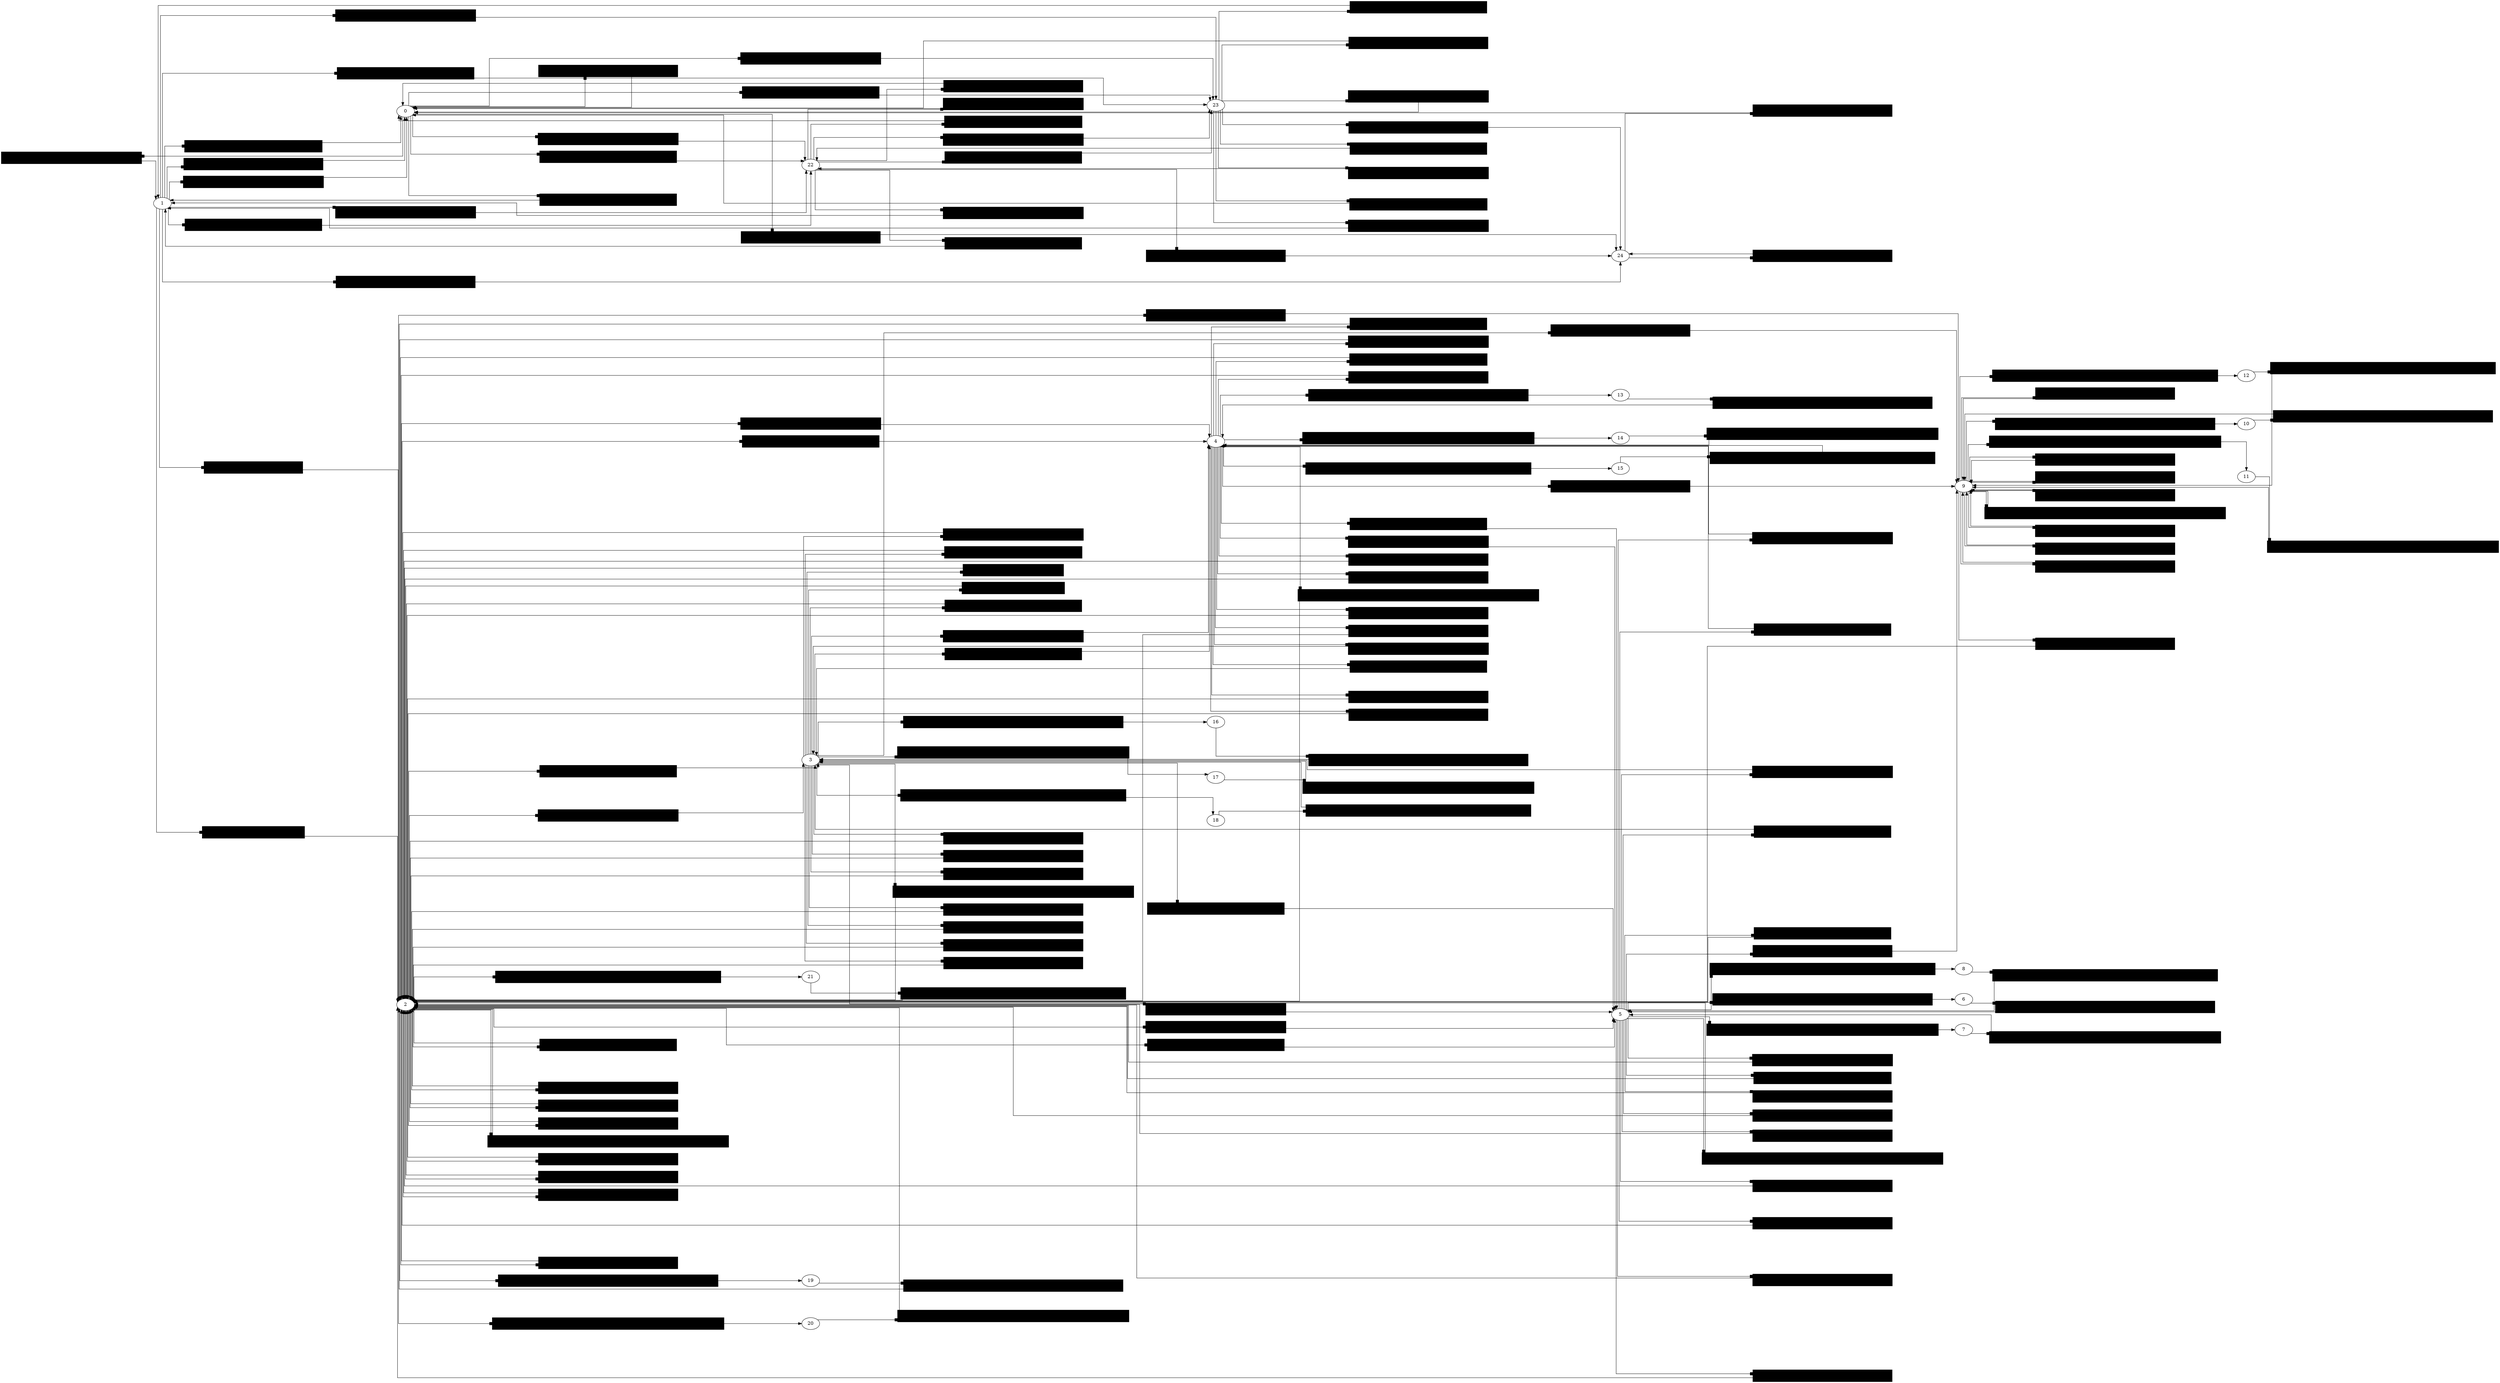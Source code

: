 digraph G {

	rankdir="LR";
	splines=ortho;

	E0 [label="'click' on '#root div._2qavttz8u […] d.selection.dropdown'", shape="box", style="filled", fillcolor="#000000", fontcolor="#000000"];
	0 -> E0 [arrowhead="box"];
	E0 -> 1;

	E1 [label="'click' on '#root div._2qavttz8u […] t.ui i.dropdown.icon'", shape="box", style="filled", fillcolor="#000000", fontcolor="#000000"];
	0 -> E1 [arrowhead="box"];
	E1 -> 1;

	E2 [label="'click' on '#root div._2qavttz8u […] d.selection.dropdown'", shape="box", style="filled", fillcolor="#000000", fontcolor="#000000"];
	0 -> E2 [arrowhead="box"];
	E2 -> 22;

	E3 [label="'click' on '#root div._2qavttz8u […] t.ui i.dropdown.icon'", shape="box", style="filled", fillcolor="#000000", fontcolor="#000000"];
	0 -> E3 [arrowhead="box"];
	E3 -> 22;

	E4 [label="'click' on '#root div._2qavttz8u […] d.selection.dropdown'", shape="box", style="filled", fillcolor="#000000", fontcolor="#000000"];
	0 -> E4 [arrowhead="box"];
	E4 -> 23;

	E5 [label="'click' on '#root div._2qavttz8u […] t.ui i.dropdown.icon'", shape="box", style="filled", fillcolor="#000000", fontcolor="#000000"];
	0 -> E5 [arrowhead="box"];
	E5 -> 23;

	E6 [label="'click' on '#root div._2qavttz8u […] tted.toggle.checkbox'", shape="box", style="filled", fillcolor="#000000", fontcolor="#000000"];
	0 -> E6 [arrowhead="box"];
	E6 -> 24;

	E7 [label="'click' on '#root div._2qavttz8u […] tted.toggle.checkbox'", shape="box", style="filled", fillcolor="#000000", fontcolor="#000000"];
	0 -> E7 [arrowhead="box"];
	E7 -> 0;

	E8 [label="'click' on '#root div._2qavttz8u […] d.selection.dropdown'", shape="box", style="filled", fillcolor="#000000", fontcolor="#000000"];
	1 -> E8 [arrowhead="box"];
	E8 -> 0;

	E9 [label="'click' on '#root div._2qavttz8u […] e.ui i.dropdown.icon'", shape="box", style="filled", fillcolor="#000000", fontcolor="#000000"];
	1 -> E9 [arrowhead="box"];
	E9 -> 0;

	E10 [label="'click' on '#cl3lujggq003i3460e98mg94z'", shape="box", style="filled", fillcolor="#000000", fontcolor="#000000"];
	1 -> E10 [arrowhead="box"];
	E10 -> 2;

	E11 [label="'click' on '#cl3lujghh007934603u6tiybj'", shape="box", style="filled", fillcolor="#000000", fontcolor="#000000"];
	1 -> E11 [arrowhead="box"];
	E11 -> 2;

	E12 [label="'click' on '#root div._2qavttz8u […] d.selection.dropdown'", shape="box", style="filled", fillcolor="#000000", fontcolor="#000000"];
	1 -> E12 [arrowhead="box"];
	E12 -> 22;

	E13 [label="'click' on '#root div._2qavttz8u […] t.ui i.dropdown.icon'", shape="box", style="filled", fillcolor="#000000", fontcolor="#000000"];
	1 -> E13 [arrowhead="box"];
	E13 -> 22;

	E14 [label="'click' on '#root div._2qavttz8u […] d.selection.dropdown'", shape="box", style="filled", fillcolor="#000000", fontcolor="#000000"];
	1 -> E14 [arrowhead="box"];
	E14 -> 23;

	E15 [label="'click' on '#root div._2qavttz8u […] t.ui i.dropdown.icon'", shape="box", style="filled", fillcolor="#000000", fontcolor="#000000"];
	1 -> E15 [arrowhead="box"];
	E15 -> 23;

	E16 [label="'click' on '#root div._2qavttz8u […] tted.toggle.checkbox'", shape="box", style="filled", fillcolor="#000000", fontcolor="#000000"];
	1 -> E16 [arrowhead="box"];
	E16 -> 24;

	E17 [label="'click' on '#root div._2qavttz8u […] tted.toggle.checkbox'", shape="box", style="filled", fillcolor="#000000", fontcolor="#000000"];
	1 -> E17 [arrowhead="box"];
	E17 -> 0;

	E18 [label="'click' on '#root div._2qavttz8u […] d.selection.dropdown'", shape="box", style="filled", fillcolor="#000000", fontcolor="#000000"];
	2 -> E18 [arrowhead="box"];
	E18 -> 3;

	E19 [label="'click' on '#root div._2qavttz8u […] t.ui i.dropdown.icon'", shape="box", style="filled", fillcolor="#000000", fontcolor="#000000"];
	2 -> E19 [arrowhead="box"];
	E19 -> 3;

	E20 [label="'click' on '#root div._2qavttz8u […] left.attached.button'", shape="box", style="filled", fillcolor="#000000", fontcolor="#000000"];
	2 -> E20 [arrowhead="box"];
	E20 -> 2;

	E21 [label="'click' on '#root div._2qavttz8u […] d.selection.dropdown'", shape="box", style="filled", fillcolor="#000000", fontcolor="#000000"];
	2 -> E21 [arrowhead="box"];
	E21 -> 4;

	E22 [label="'click' on '#root div._2qavttz8u […] t.ui i.dropdown.icon'", shape="box", style="filled", fillcolor="#000000", fontcolor="#000000"];
	2 -> E22 [arrowhead="box"];
	E22 -> 4;

	E23 [label="'click' on '#root div._2qavttz8u […] d.selection.dropdown'", shape="box", style="filled", fillcolor="#000000", fontcolor="#000000"];
	2 -> E23 [arrowhead="box"];
	E23 -> 5;

	E24 [label="'click' on '#root div._2qavttz8u […] t.ui i.dropdown.icon'", shape="box", style="filled", fillcolor="#000000", fontcolor="#000000"];
	2 -> E24 [arrowhead="box"];
	E24 -> 5;

	E25 [label="'click' on '#root div._2qavttz8u […] avigator-module-Icon'", shape="box", style="filled", fillcolor="#000000", fontcolor="#000000"];
	2 -> E25 [arrowhead="box"];
	E25 -> 2;

	E26 [label="'click' on '#root div._2qavttz8u […] avigator-module-Icon'", shape="box", style="filled", fillcolor="#000000", fontcolor="#000000"];
	2 -> E26 [arrowhead="box"];
	E26 -> 2;

	E27 [label="'click' on '#root div._2qavttz8u […] avigator-module-Icon'", shape="box", style="filled", fillcolor="#000000", fontcolor="#000000"];
	2 -> E27 [arrowhead="box"];
	E27 -> 2;

	E28 [label="'mousedown' on '#brush-panel svg g'='svg'][1]/*[name()='g'][2]/*[name()='svg'][1]/*[name()='g'][1])", shape="box", style="filled", fillcolor="#000000", fontcolor="#000000"];
	2 -> E28 [arrowhead="box"];
	E28 -> 2;

	E29 [label="'click' on '#root div._2qavttz8u […] avigator-module-Icon'", shape="box", style="filled", fillcolor="#000000", fontcolor="#000000"];
	2 -> E29 [arrowhead="box"];
	E29 -> 2;

	E30 [label="'click' on '#root div._2qavttz8u […] avigator-module-Icon'", shape="box", style="filled", fillcolor="#000000", fontcolor="#000000"];
	2 -> E30 [arrowhead="box"];
	E30 -> 2;

	E31 [label="'click' on '#root div._2qavttz8u […] avigator-module-Icon'", shape="box", style="filled", fillcolor="#000000", fontcolor="#000000"];
	2 -> E31 [arrowhead="box"];
	E31 -> 2;

	E32 [label="'mouseenter' on '#hierarchy svg.funcs-svg g'='svg'][1]/*[name()='svg'][1]/*[name()='g'][1])", shape="box", style="filled", fillcolor="#000000", fontcolor="#000000"];
	2 -> E32 [arrowhead="box"];
	E32 -> 19;

	E33 [label="'mouseenter' on '#hierarchy svg.categories-svg g'='svg'][1]/*[name()='svg'][2]/*[name()='g'][1])", shape="box", style="filled", fillcolor="#000000", fontcolor="#000000"];
	2 -> E33 [arrowhead="box"];
	E33 -> 20;

	E34 [label="'mouseenter' on '#hierarchy svg.subcats-svg g'='svg'][1]/*[name()='svg'][3]/*[name()='g'][1])", shape="box", style="filled", fillcolor="#000000", fontcolor="#000000"];
	2 -> E34 [arrowhead="box"];
	E34 -> 21;

	E35 [label="'click' on '#root div._2qavttz8u […] tted.toggle.checkbox'", shape="box", style="filled", fillcolor="#000000", fontcolor="#000000"];
	2 -> E35 [arrowhead="box"];
	E35 -> 9;

	E36 [label="'click' on '#root div._2qavttz8u […] tted.toggle.checkbox'", shape="box", style="filled", fillcolor="#000000", fontcolor="#000000"];
	2 -> E36 [arrowhead="box"];
	E36 -> 2;

	E37 [label="'click' on '#root div._2qavttz8u […] d.selection.dropdown'", shape="box", style="filled", fillcolor="#000000", fontcolor="#000000"];
	3 -> E37 [arrowhead="box"];
	E37 -> 2;

	E38 [label="'click' on '#root div._2qavttz8u […] e.ui i.dropdown.icon'", shape="box", style="filled", fillcolor="#000000", fontcolor="#000000"];
	3 -> E38 [arrowhead="box"];
	E38 -> 2;

	E39 [label="'click' on '#cl3luk2y6003i3460ht8a89yy'", shape="box", style="filled", fillcolor="#000000", fontcolor="#000000"];
	3 -> E39 [arrowhead="box"];
	E39 -> 2;

	E40 [label="'click' on '#cl3luk2yx00793460q4wl4qqc'", shape="box", style="filled", fillcolor="#000000", fontcolor="#000000"];
	3 -> E40 [arrowhead="box"];
	E40 -> 2;

	E41 [label="'click' on '#root div._2qavttz8u […] left.attached.button'", shape="box", style="filled", fillcolor="#000000", fontcolor="#000000"];
	3 -> E41 [arrowhead="box"];
	E41 -> 2;

	E42 [label="'click' on '#root div._2qavttz8u […] d.selection.dropdown'", shape="box", style="filled", fillcolor="#000000", fontcolor="#000000"];
	3 -> E42 [arrowhead="box"];
	E42 -> 4;

	E43 [label="'click' on '#root div._2qavttz8u […] t.ui i.dropdown.icon'", shape="box", style="filled", fillcolor="#000000", fontcolor="#000000"];
	3 -> E43 [arrowhead="box"];
	E43 -> 4;

	E44 [label="'click' on '#root div._2qavttz8u […] d.selection.dropdown'", shape="box", style="filled", fillcolor="#000000", fontcolor="#000000"];
	3 -> E44 [arrowhead="box"];
	E44 -> 5;

	E45 [label="'click' on '#root div._2qavttz8u […] t.ui i.dropdown.icon'", shape="box", style="filled", fillcolor="#000000", fontcolor="#000000"];
	3 -> E45 [arrowhead="box"];
	E45 -> 5;

	E46 [label="'click' on '#root div._2qavttz8u […] avigator-module-Icon'", shape="box", style="filled", fillcolor="#000000", fontcolor="#000000"];
	3 -> E46 [arrowhead="box"];
	E46 -> 2;

	E47 [label="'click' on '#root div._2qavttz8u […] avigator-module-Icon'", shape="box", style="filled", fillcolor="#000000", fontcolor="#000000"];
	3 -> E47 [arrowhead="box"];
	E47 -> 2;

	E48 [label="'click' on '#root div._2qavttz8u […] avigator-module-Icon'", shape="box", style="filled", fillcolor="#000000", fontcolor="#000000"];
	3 -> E48 [arrowhead="box"];
	E48 -> 2;

	E49 [label="'mousedown' on '#brush-panel svg g'='svg'][1]/*[name()='g'][2]/*[name()='svg'][1]/*[name()='g'][1])", shape="box", style="filled", fillcolor="#000000", fontcolor="#000000"];
	3 -> E49 [arrowhead="box"];
	E49 -> 2;

	E50 [label="'click' on '#root div._2qavttz8u […] avigator-module-Icon'", shape="box", style="filled", fillcolor="#000000", fontcolor="#000000"];
	3 -> E50 [arrowhead="box"];
	E50 -> 2;

	E51 [label="'click' on '#root div._2qavttz8u […] avigator-module-Icon'", shape="box", style="filled", fillcolor="#000000", fontcolor="#000000"];
	3 -> E51 [arrowhead="box"];
	E51 -> 2;

	E52 [label="'click' on '#root div._2qavttz8u […] avigator-module-Icon'", shape="box", style="filled", fillcolor="#000000", fontcolor="#000000"];
	3 -> E52 [arrowhead="box"];
	E52 -> 2;

	E53 [label="'mouseenter' on '#hierarchy svg.funcs-svg g'='svg'][1]/*[name()='svg'][1]/*[name()='g'][1])", shape="box", style="filled", fillcolor="#000000", fontcolor="#000000"];
	3 -> E53 [arrowhead="box"];
	E53 -> 16;

	E54 [label="'mouseenter' on '#hierarchy svg.categories-svg g'='svg'][1]/*[name()='svg'][2]/*[name()='g'][1])", shape="box", style="filled", fillcolor="#000000", fontcolor="#000000"];
	3 -> E54 [arrowhead="box"];
	E54 -> 17;

	E55 [label="'mouseenter' on '#hierarchy svg.subcats-svg g'='svg'][1]/*[name()='svg'][3]/*[name()='g'][1])", shape="box", style="filled", fillcolor="#000000", fontcolor="#000000"];
	3 -> E55 [arrowhead="box"];
	E55 -> 18;

	E56 [label="'click' on '#root div._2qavttz8u […] tted.toggle.checkbox'", shape="box", style="filled", fillcolor="#000000", fontcolor="#000000"];
	3 -> E56 [arrowhead="box"];
	E56 -> 9;

	E57 [label="'click' on '#root div._2qavttz8u […] tted.toggle.checkbox'", shape="box", style="filled", fillcolor="#000000", fontcolor="#000000"];
	3 -> E57 [arrowhead="box"];
	E57 -> 2;

	E58 [label="'click' on '#root div._2qavttz8u […] d.selection.dropdown'", shape="box", style="filled", fillcolor="#000000", fontcolor="#000000"];
	4 -> E58 [arrowhead="box"];
	E58 -> 3;

	E59 [label="'click' on '#root div._2qavttz8u […] t.ui i.dropdown.icon'", shape="box", style="filled", fillcolor="#000000", fontcolor="#000000"];
	4 -> E59 [arrowhead="box"];
	E59 -> 3;

	E60 [label="'click' on '#root div._2qavttz8u […] left.attached.button'", shape="box", style="filled", fillcolor="#000000", fontcolor="#000000"];
	4 -> E60 [arrowhead="box"];
	E60 -> 2;

	E61 [label="'click' on '#root div._2qavttz8u […] d.selection.dropdown'", shape="box", style="filled", fillcolor="#000000", fontcolor="#000000"];
	4 -> E61 [arrowhead="box"];
	E61 -> 2;

	E62 [label="'click' on '#root div._2qavttz8u […] e.ui i.dropdown.icon'", shape="box", style="filled", fillcolor="#000000", fontcolor="#000000"];
	4 -> E62 [arrowhead="box"];
	E62 -> 2;

	E63 [label="'click' on '#root div._2qavttz8u […] d.selection.dropdown'", shape="box", style="filled", fillcolor="#000000", fontcolor="#000000"];
	4 -> E63 [arrowhead="box"];
	E63 -> 5;

	E64 [label="'click' on '#root div._2qavttz8u […] t.ui i.dropdown.icon'", shape="box", style="filled", fillcolor="#000000", fontcolor="#000000"];
	4 -> E64 [arrowhead="box"];
	E64 -> 5;

	E65 [label="'click' on '#root div._2qavttz8u […] avigator-module-Icon'", shape="box", style="filled", fillcolor="#000000", fontcolor="#000000"];
	4 -> E65 [arrowhead="box"];
	E65 -> 2;

	E66 [label="'click' on '#root div._2qavttz8u […] avigator-module-Icon'", shape="box", style="filled", fillcolor="#000000", fontcolor="#000000"];
	4 -> E66 [arrowhead="box"];
	E66 -> 2;

	E67 [label="'click' on '#root div._2qavttz8u […] avigator-module-Icon'", shape="box", style="filled", fillcolor="#000000", fontcolor="#000000"];
	4 -> E67 [arrowhead="box"];
	E67 -> 2;

	E68 [label="'mousedown' on '#brush-panel svg g'='svg'][1]/*[name()='g'][2]/*[name()='svg'][1]/*[name()='g'][1])", shape="box", style="filled", fillcolor="#000000", fontcolor="#000000"];
	4 -> E68 [arrowhead="box"];
	E68 -> 2;

	E69 [label="'click' on '#root div._2qavttz8u […] avigator-module-Icon'", shape="box", style="filled", fillcolor="#000000", fontcolor="#000000"];
	4 -> E69 [arrowhead="box"];
	E69 -> 2;

	E70 [label="'click' on '#root div._2qavttz8u […] avigator-module-Icon'", shape="box", style="filled", fillcolor="#000000", fontcolor="#000000"];
	4 -> E70 [arrowhead="box"];
	E70 -> 2;

	E71 [label="'click' on '#root div._2qavttz8u […] avigator-module-Icon'", shape="box", style="filled", fillcolor="#000000", fontcolor="#000000"];
	4 -> E71 [arrowhead="box"];
	E71 -> 2;

	E72 [label="'mouseenter' on '#hierarchy svg.funcs-svg g'='svg'][1]/*[name()='svg'][1]/*[name()='g'][1])", shape="box", style="filled", fillcolor="#000000", fontcolor="#000000"];
	4 -> E72 [arrowhead="box"];
	E72 -> 13;

	E73 [label="'mouseenter' on '#hierarchy svg.categories-svg g'='svg'][1]/*[name()='svg'][2]/*[name()='g'][1])", shape="box", style="filled", fillcolor="#000000", fontcolor="#000000"];
	4 -> E73 [arrowhead="box"];
	E73 -> 14;

	E74 [label="'mouseenter' on '#hierarchy svg.subcats-svg g'='svg'][1]/*[name()='svg'][3]/*[name()='g'][1])", shape="box", style="filled", fillcolor="#000000", fontcolor="#000000"];
	4 -> E74 [arrowhead="box"];
	E74 -> 15;

	E75 [label="'click' on '#root div._2qavttz8u […] tted.toggle.checkbox'", shape="box", style="filled", fillcolor="#000000", fontcolor="#000000"];
	4 -> E75 [arrowhead="box"];
	E75 -> 9;

	E76 [label="'click' on '#root div._2qavttz8u […] tted.toggle.checkbox'", shape="box", style="filled", fillcolor="#000000", fontcolor="#000000"];
	4 -> E76 [arrowhead="box"];
	E76 -> 2;

	E77 [label="'click' on '#root div._2qavttz8u […] d.selection.dropdown'", shape="box", style="filled", fillcolor="#000000", fontcolor="#000000"];
	5 -> E77 [arrowhead="box"];
	E77 -> 3;

	E78 [label="'click' on '#root div._2qavttz8u […] t.ui i.dropdown.icon'", shape="box", style="filled", fillcolor="#000000", fontcolor="#000000"];
	5 -> E78 [arrowhead="box"];
	E78 -> 3;

	E79 [label="'click' on '#root div._2qavttz8u […] left.attached.button'", shape="box", style="filled", fillcolor="#000000", fontcolor="#000000"];
	5 -> E79 [arrowhead="box"];
	E79 -> 2;

	E80 [label="'click' on '#root div._2qavttz8u […] d.selection.dropdown'", shape="box", style="filled", fillcolor="#000000", fontcolor="#000000"];
	5 -> E80 [arrowhead="box"];
	E80 -> 4;

	E81 [label="'click' on '#root div._2qavttz8u […] t.ui i.dropdown.icon'", shape="box", style="filled", fillcolor="#000000", fontcolor="#000000"];
	5 -> E81 [arrowhead="box"];
	E81 -> 4;

	E82 [label="'click' on '#root div._2qavttz8u […] d.selection.dropdown'", shape="box", style="filled", fillcolor="#000000", fontcolor="#000000"];
	5 -> E82 [arrowhead="box"];
	E82 -> 2;

	E83 [label="'click' on '#root div._2qavttz8u […] e.ui i.dropdown.icon'", shape="box", style="filled", fillcolor="#000000", fontcolor="#000000"];
	5 -> E83 [arrowhead="box"];
	E83 -> 2;

	E84 [label="'click' on '#root div._2qavttz8u […] avigator-module-Icon'", shape="box", style="filled", fillcolor="#000000", fontcolor="#000000"];
	5 -> E84 [arrowhead="box"];
	E84 -> 2;

	E85 [label="'click' on '#root div._2qavttz8u […] avigator-module-Icon'", shape="box", style="filled", fillcolor="#000000", fontcolor="#000000"];
	5 -> E85 [arrowhead="box"];
	E85 -> 2;

	E86 [label="'click' on '#root div._2qavttz8u […] avigator-module-Icon'", shape="box", style="filled", fillcolor="#000000", fontcolor="#000000"];
	5 -> E86 [arrowhead="box"];
	E86 -> 2;

	E87 [label="'mousedown' on '#brush-panel svg g'='svg'][1]/*[name()='g'][2]/*[name()='svg'][1]/*[name()='g'][1])", shape="box", style="filled", fillcolor="#000000", fontcolor="#000000"];
	5 -> E87 [arrowhead="box"];
	E87 -> 2;

	E88 [label="'click' on '#root div._2qavttz8u […] avigator-module-Icon'", shape="box", style="filled", fillcolor="#000000", fontcolor="#000000"];
	5 -> E88 [arrowhead="box"];
	E88 -> 2;

	E89 [label="'click' on '#root div._2qavttz8u […] avigator-module-Icon'", shape="box", style="filled", fillcolor="#000000", fontcolor="#000000"];
	5 -> E89 [arrowhead="box"];
	E89 -> 2;

	E90 [label="'click' on '#root div._2qavttz8u […] avigator-module-Icon'", shape="box", style="filled", fillcolor="#000000", fontcolor="#000000"];
	5 -> E90 [arrowhead="box"];
	E90 -> 2;

	E91 [label="'mouseenter' on '#hierarchy svg.funcs-svg g'='svg'][1]/*[name()='svg'][1]/*[name()='g'][1])", shape="box", style="filled", fillcolor="#000000", fontcolor="#000000"];
	5 -> E91 [arrowhead="box"];
	E91 -> 6;

	E92 [label="'mouseenter' on '#hierarchy svg.categories-svg g'='svg'][1]/*[name()='svg'][2]/*[name()='g'][1])", shape="box", style="filled", fillcolor="#000000", fontcolor="#000000"];
	5 -> E92 [arrowhead="box"];
	E92 -> 7;

	E93 [label="'mouseenter' on '#hierarchy svg.subcats-svg g'='svg'][1]/*[name()='svg'][3]/*[name()='g'][1])", shape="box", style="filled", fillcolor="#000000", fontcolor="#000000"];
	5 -> E93 [arrowhead="box"];
	E93 -> 8;

	E94 [label="'click' on '#root div._2qavttz8u […] tted.toggle.checkbox'", shape="box", style="filled", fillcolor="#000000", fontcolor="#000000"];
	5 -> E94 [arrowhead="box"];
	E94 -> 9;

	E95 [label="'click' on '#root div._2qavttz8u […] tted.toggle.checkbox'", shape="box", style="filled", fillcolor="#000000", fontcolor="#000000"];
	5 -> E95 [arrowhead="box"];
	E95 -> 2;

	E96 [label="'mouseleave' on '#hierarchy svg.funcs-svg g'='svg'][1]/*[name()='svg'][1]/*[name()='g'][1])", shape="box", style="filled", fillcolor="#000000", fontcolor="#000000"];
	6 -> E96 [arrowhead="box"];
	E96 -> 5;

	E97 [label="'mouseleave' on '#hierarchy svg.categories-svg g'='svg'][1]/*[name()='svg'][2]/*[name()='g'][1])", shape="box", style="filled", fillcolor="#000000", fontcolor="#000000"];
	7 -> E97 [arrowhead="box"];
	E97 -> 5;

	E98 [label="'mouseleave' on '#hierarchy svg.subcats-svg g'='svg'][1]/*[name()='svg'][3]/*[name()='g'][1])", shape="box", style="filled", fillcolor="#000000", fontcolor="#000000"];
	8 -> E98 [arrowhead="box"];
	E98 -> 5;

	E99 [label="'click' on '#root div._2qavttz8u […] avigator-module-Icon'", shape="box", style="filled", fillcolor="#000000", fontcolor="#000000"];
	9 -> E99 [arrowhead="box"];
	E99 -> 9;

	E100 [label="'click' on '#root div._2qavttz8u […] avigator-module-Icon'", shape="box", style="filled", fillcolor="#000000", fontcolor="#000000"];
	9 -> E100 [arrowhead="box"];
	E100 -> 9;

	E101 [label="'click' on '#root div._2qavttz8u […] avigator-module-Icon'", shape="box", style="filled", fillcolor="#000000", fontcolor="#000000"];
	9 -> E101 [arrowhead="box"];
	E101 -> 9;

	E102 [label="'mousedown' on '#brush-panel svg g'='svg'][1]/*[name()='g'][2]/*[name()='svg'][1]/*[name()='g'][1])", shape="box", style="filled", fillcolor="#000000", fontcolor="#000000"];
	9 -> E102 [arrowhead="box"];
	E102 -> 9;

	E103 [label="'click' on '#root div._2qavttz8u […] avigator-module-Icon'", shape="box", style="filled", fillcolor="#000000", fontcolor="#000000"];
	9 -> E103 [arrowhead="box"];
	E103 -> 9;

	E104 [label="'click' on '#root div._2qavttz8u […] avigator-module-Icon'", shape="box", style="filled", fillcolor="#000000", fontcolor="#000000"];
	9 -> E104 [arrowhead="box"];
	E104 -> 9;

	E105 [label="'click' on '#root div._2qavttz8u […] avigator-module-Icon'", shape="box", style="filled", fillcolor="#000000", fontcolor="#000000"];
	9 -> E105 [arrowhead="box"];
	E105 -> 9;

	E106 [label="'mouseenter' on '#hierarchy svg.funcs-svg g'='svg'][1]/*[name()='svg'][1]/*[name()='g'][1])", shape="box", style="filled", fillcolor="#000000", fontcolor="#000000"];
	9 -> E106 [arrowhead="box"];
	E106 -> 10;

	E107 [label="'mouseenter' on '#hierarchy svg.categories-svg g'='svg'][1]/*[name()='svg'][2]/*[name()='g'][1])", shape="box", style="filled", fillcolor="#000000", fontcolor="#000000"];
	9 -> E107 [arrowhead="box"];
	E107 -> 11;

	E108 [label="'mouseenter' on '#hierarchy svg.subcats-svg g'='svg'][1]/*[name()='svg'][3]/*[name()='g'][1])", shape="box", style="filled", fillcolor="#000000", fontcolor="#000000"];
	9 -> E108 [arrowhead="box"];
	E108 -> 12;

	E109 [label="'click' on '#root div._2qavttz8u […] tted.toggle.checkbox'", shape="box", style="filled", fillcolor="#000000", fontcolor="#000000"];
	9 -> E109 [arrowhead="box"];
	E109 -> 2;

	E110 [label="'click' on '#root div._2qavttz8u […] tted.toggle.checkbox'", shape="box", style="filled", fillcolor="#000000", fontcolor="#000000"];
	9 -> E110 [arrowhead="box"];
	E110 -> 9;

	E111 [label="'mouseleave' on '#hierarchy svg.funcs-svg g'='svg'][1]/*[name()='svg'][1]/*[name()='g'][1])", shape="box", style="filled", fillcolor="#000000", fontcolor="#000000"];
	10 -> E111 [arrowhead="box"];
	E111 -> 9;

	E112 [label="'mouseleave' on '#hierarchy svg.categories-svg g'='svg'][1]/*[name()='svg'][2]/*[name()='g'][1])", shape="box", style="filled", fillcolor="#000000", fontcolor="#000000"];
	11 -> E112 [arrowhead="box"];
	E112 -> 9;

	E113 [label="'mouseleave' on '#hierarchy svg.subcats-svg g'='svg'][1]/*[name()='svg'][3]/*[name()='g'][1])", shape="box", style="filled", fillcolor="#000000", fontcolor="#000000"];
	12 -> E113 [arrowhead="box"];
	E113 -> 9;

	E114 [label="'mouseleave' on '#hierarchy svg.funcs-svg g'='svg'][1]/*[name()='svg'][1]/*[name()='g'][1])", shape="box", style="filled", fillcolor="#000000", fontcolor="#000000"];
	13 -> E114 [arrowhead="box"];
	E114 -> 4;

	E115 [label="'mouseleave' on '#hierarchy svg.categories-svg g'='svg'][1]/*[name()='svg'][2]/*[name()='g'][1])", shape="box", style="filled", fillcolor="#000000", fontcolor="#000000"];
	14 -> E115 [arrowhead="box"];
	E115 -> 4;

	E116 [label="'mouseleave' on '#hierarchy svg.subcats-svg g'='svg'][1]/*[name()='svg'][3]/*[name()='g'][1])", shape="box", style="filled", fillcolor="#000000", fontcolor="#000000"];
	15 -> E116 [arrowhead="box"];
	E116 -> 4;

	E117 [label="'mouseleave' on '#hierarchy svg.funcs-svg g'='svg'][1]/*[name()='svg'][1]/*[name()='g'][1])", shape="box", style="filled", fillcolor="#000000", fontcolor="#000000"];
	16 -> E117 [arrowhead="box"];
	E117 -> 3;

	E118 [label="'mouseleave' on '#hierarchy svg.categories-svg g'='svg'][1]/*[name()='svg'][2]/*[name()='g'][1])", shape="box", style="filled", fillcolor="#000000", fontcolor="#000000"];
	17 -> E118 [arrowhead="box"];
	E118 -> 3;

	E119 [label="'mouseleave' on '#hierarchy svg.subcats-svg g'='svg'][1]/*[name()='svg'][3]/*[name()='g'][1])", shape="box", style="filled", fillcolor="#000000", fontcolor="#000000"];
	18 -> E119 [arrowhead="box"];
	E119 -> 3;

	E120 [label="'mouseleave' on '#hierarchy svg.funcs-svg g'='svg'][1]/*[name()='svg'][1]/*[name()='g'][1])", shape="box", style="filled", fillcolor="#000000", fontcolor="#000000"];
	19 -> E120 [arrowhead="box"];
	E120 -> 2;

	E121 [label="'mouseleave' on '#hierarchy svg.categories-svg g'='svg'][1]/*[name()='svg'][2]/*[name()='g'][1])", shape="box", style="filled", fillcolor="#000000", fontcolor="#000000"];
	20 -> E121 [arrowhead="box"];
	E121 -> 2;

	E122 [label="'mouseleave' on '#hierarchy svg.subcats-svg g'='svg'][1]/*[name()='svg'][3]/*[name()='g'][1])", shape="box", style="filled", fillcolor="#000000", fontcolor="#000000"];
	21 -> E122 [arrowhead="box"];
	E122 -> 2;

	E123 [label="'click' on '#root div._2qavttz8u […] d.selection.dropdown'", shape="box", style="filled", fillcolor="#000000", fontcolor="#000000"];
	22 -> E123 [arrowhead="box"];
	E123 -> 1;

	E124 [label="'click' on '#root div._2qavttz8u […] t.ui i.dropdown.icon'", shape="box", style="filled", fillcolor="#000000", fontcolor="#000000"];
	22 -> E124 [arrowhead="box"];
	E124 -> 1;

	E125 [label="'click' on '#root div._2qavttz8u […] d.selection.dropdown'", shape="box", style="filled", fillcolor="#000000", fontcolor="#000000"];
	22 -> E125 [arrowhead="box"];
	E125 -> 0;

	E126 [label="'click' on '#root div._2qavttz8u […] e.ui i.dropdown.icon'", shape="box", style="filled", fillcolor="#000000", fontcolor="#000000"];
	22 -> E126 [arrowhead="box"];
	E126 -> 0;

	E127 [label="'click' on '#root div._2qavttz8u […] d.selection.dropdown'", shape="box", style="filled", fillcolor="#000000", fontcolor="#000000"];
	22 -> E127 [arrowhead="box"];
	E127 -> 23;

	E128 [label="'click' on '#root div._2qavttz8u […] t.ui i.dropdown.icon'", shape="box", style="filled", fillcolor="#000000", fontcolor="#000000"];
	22 -> E128 [arrowhead="box"];
	E128 -> 23;

	E129 [label="'click' on '#root div._2qavttz8u […] tted.toggle.checkbox'", shape="box", style="filled", fillcolor="#000000", fontcolor="#000000"];
	22 -> E129 [arrowhead="box"];
	E129 -> 24;

	E130 [label="'click' on '#root div._2qavttz8u […] tted.toggle.checkbox'", shape="box", style="filled", fillcolor="#000000", fontcolor="#000000"];
	22 -> E130 [arrowhead="box"];
	E130 -> 0;

	E131 [label="'click' on '#root div._2qavttz8u […] d.selection.dropdown'", shape="box", style="filled", fillcolor="#000000", fontcolor="#000000"];
	23 -> E131 [arrowhead="box"];
	E131 -> 1;

	E132 [label="'click' on '#root div._2qavttz8u […] t.ui i.dropdown.icon'", shape="box", style="filled", fillcolor="#000000", fontcolor="#000000"];
	23 -> E132 [arrowhead="box"];
	E132 -> 1;

	E133 [label="'click' on '#root div._2qavttz8u […] d.selection.dropdown'", shape="box", style="filled", fillcolor="#000000", fontcolor="#000000"];
	23 -> E133 [arrowhead="box"];
	E133 -> 22;

	E134 [label="'click' on '#root div._2qavttz8u […] t.ui i.dropdown.icon'", shape="box", style="filled", fillcolor="#000000", fontcolor="#000000"];
	23 -> E134 [arrowhead="box"];
	E134 -> 22;

	E135 [label="'click' on '#root div._2qavttz8u […] d.selection.dropdown'", shape="box", style="filled", fillcolor="#000000", fontcolor="#000000"];
	23 -> E135 [arrowhead="box"];
	E135 -> 0;

	E136 [label="'click' on '#root div._2qavttz8u […] e.ui i.dropdown.icon'", shape="box", style="filled", fillcolor="#000000", fontcolor="#000000"];
	23 -> E136 [arrowhead="box"];
	E136 -> 0;

	E137 [label="'click' on '#root div._2qavttz8u […] tted.toggle.checkbox'", shape="box", style="filled", fillcolor="#000000", fontcolor="#000000"];
	23 -> E137 [arrowhead="box"];
	E137 -> 24;

	E138 [label="'click' on '#root div._2qavttz8u […] tted.toggle.checkbox'", shape="box", style="filled", fillcolor="#000000", fontcolor="#000000"];
	23 -> E138 [arrowhead="box"];
	E138 -> 0;

	E139 [label="'click' on '#root div._2qavttz8u […] tted.toggle.checkbox'", shape="box", style="filled", fillcolor="#000000", fontcolor="#000000"];
	24 -> E139 [arrowhead="box"];
	E139 -> 0;

	E140 [label="'click' on '#root div._2qavttz8u […] tted.toggle.checkbox'", shape="box", style="filled", fillcolor="#000000", fontcolor="#000000"];
	24 -> E140 [arrowhead="box"];
	E140 -> 24;

}